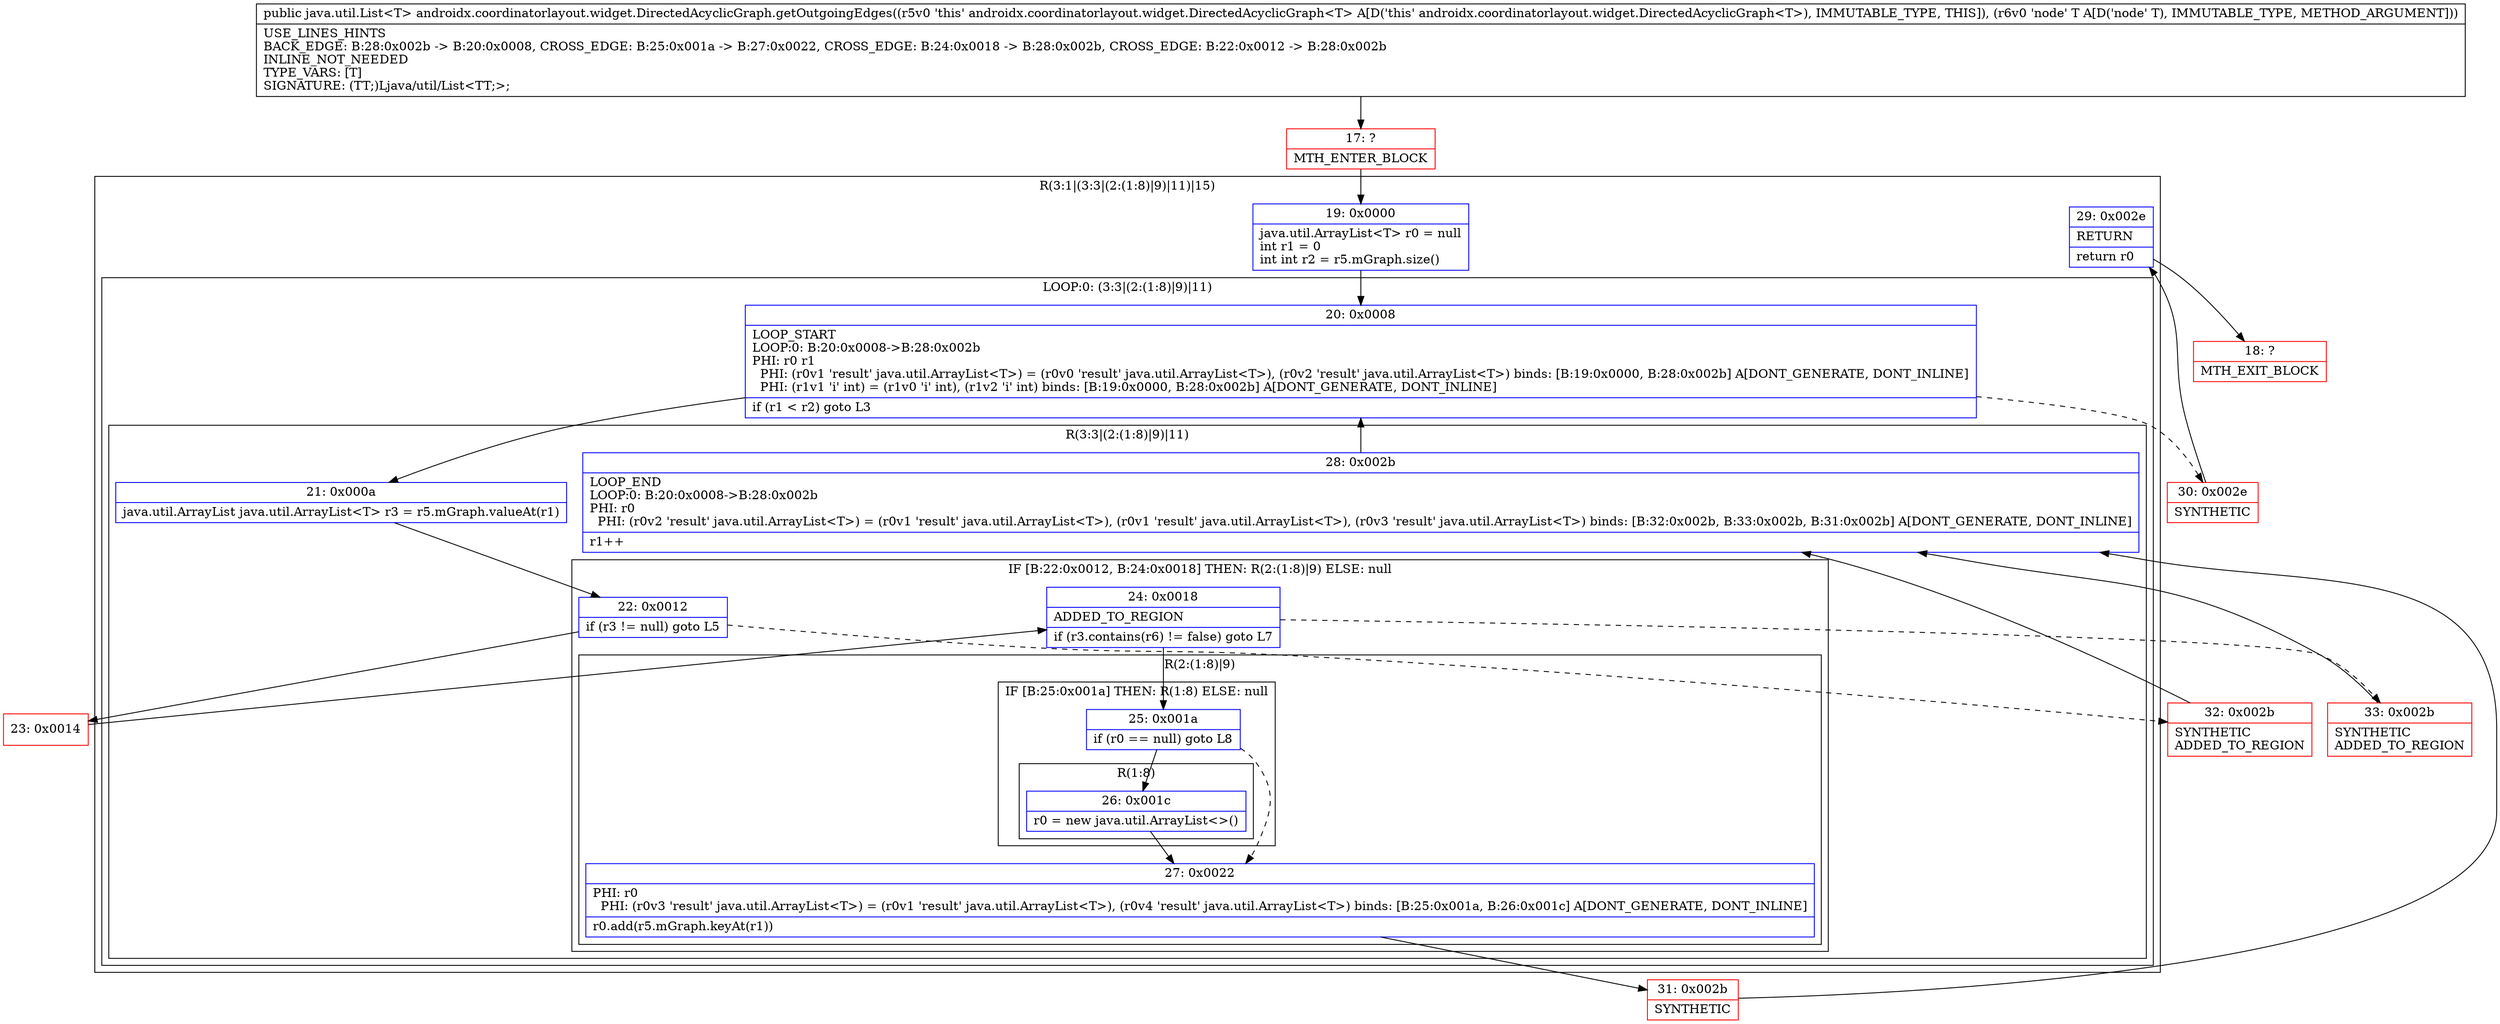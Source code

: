 digraph "CFG forandroidx.coordinatorlayout.widget.DirectedAcyclicGraph.getOutgoingEdges(Ljava\/lang\/Object;)Ljava\/util\/List;" {
subgraph cluster_Region_911314245 {
label = "R(3:1|(3:3|(2:(1:8)|9)|11)|15)";
node [shape=record,color=blue];
Node_19 [shape=record,label="{19\:\ 0x0000|java.util.ArrayList\<T\> r0 = null\lint r1 = 0\lint int r2 = r5.mGraph.size()\l}"];
subgraph cluster_LoopRegion_148918646 {
label = "LOOP:0: (3:3|(2:(1:8)|9)|11)";
node [shape=record,color=blue];
Node_20 [shape=record,label="{20\:\ 0x0008|LOOP_START\lLOOP:0: B:20:0x0008\-\>B:28:0x002b\lPHI: r0 r1 \l  PHI: (r0v1 'result' java.util.ArrayList\<T\>) = (r0v0 'result' java.util.ArrayList\<T\>), (r0v2 'result' java.util.ArrayList\<T\>) binds: [B:19:0x0000, B:28:0x002b] A[DONT_GENERATE, DONT_INLINE]\l  PHI: (r1v1 'i' int) = (r1v0 'i' int), (r1v2 'i' int) binds: [B:19:0x0000, B:28:0x002b] A[DONT_GENERATE, DONT_INLINE]\l|if (r1 \< r2) goto L3\l}"];
subgraph cluster_Region_678969710 {
label = "R(3:3|(2:(1:8)|9)|11)";
node [shape=record,color=blue];
Node_21 [shape=record,label="{21\:\ 0x000a|java.util.ArrayList java.util.ArrayList\<T\> r3 = r5.mGraph.valueAt(r1)\l}"];
subgraph cluster_IfRegion_2017488022 {
label = "IF [B:22:0x0012, B:24:0x0018] THEN: R(2:(1:8)|9) ELSE: null";
node [shape=record,color=blue];
Node_22 [shape=record,label="{22\:\ 0x0012|if (r3 != null) goto L5\l}"];
Node_24 [shape=record,label="{24\:\ 0x0018|ADDED_TO_REGION\l|if (r3.contains(r6) != false) goto L7\l}"];
subgraph cluster_Region_845273562 {
label = "R(2:(1:8)|9)";
node [shape=record,color=blue];
subgraph cluster_IfRegion_531228711 {
label = "IF [B:25:0x001a] THEN: R(1:8) ELSE: null";
node [shape=record,color=blue];
Node_25 [shape=record,label="{25\:\ 0x001a|if (r0 == null) goto L8\l}"];
subgraph cluster_Region_707871021 {
label = "R(1:8)";
node [shape=record,color=blue];
Node_26 [shape=record,label="{26\:\ 0x001c|r0 = new java.util.ArrayList\<\>()\l}"];
}
}
Node_27 [shape=record,label="{27\:\ 0x0022|PHI: r0 \l  PHI: (r0v3 'result' java.util.ArrayList\<T\>) = (r0v1 'result' java.util.ArrayList\<T\>), (r0v4 'result' java.util.ArrayList\<T\>) binds: [B:25:0x001a, B:26:0x001c] A[DONT_GENERATE, DONT_INLINE]\l|r0.add(r5.mGraph.keyAt(r1))\l}"];
}
}
Node_28 [shape=record,label="{28\:\ 0x002b|LOOP_END\lLOOP:0: B:20:0x0008\-\>B:28:0x002b\lPHI: r0 \l  PHI: (r0v2 'result' java.util.ArrayList\<T\>) = (r0v1 'result' java.util.ArrayList\<T\>), (r0v1 'result' java.util.ArrayList\<T\>), (r0v3 'result' java.util.ArrayList\<T\>) binds: [B:32:0x002b, B:33:0x002b, B:31:0x002b] A[DONT_GENERATE, DONT_INLINE]\l|r1++\l}"];
}
}
Node_29 [shape=record,label="{29\:\ 0x002e|RETURN\l|return r0\l}"];
}
Node_17 [shape=record,color=red,label="{17\:\ ?|MTH_ENTER_BLOCK\l}"];
Node_23 [shape=record,color=red,label="{23\:\ 0x0014}"];
Node_31 [shape=record,color=red,label="{31\:\ 0x002b|SYNTHETIC\l}"];
Node_33 [shape=record,color=red,label="{33\:\ 0x002b|SYNTHETIC\lADDED_TO_REGION\l}"];
Node_32 [shape=record,color=red,label="{32\:\ 0x002b|SYNTHETIC\lADDED_TO_REGION\l}"];
Node_30 [shape=record,color=red,label="{30\:\ 0x002e|SYNTHETIC\l}"];
Node_18 [shape=record,color=red,label="{18\:\ ?|MTH_EXIT_BLOCK\l}"];
MethodNode[shape=record,label="{public java.util.List\<T\> androidx.coordinatorlayout.widget.DirectedAcyclicGraph.getOutgoingEdges((r5v0 'this' androidx.coordinatorlayout.widget.DirectedAcyclicGraph\<T\> A[D('this' androidx.coordinatorlayout.widget.DirectedAcyclicGraph\<T\>), IMMUTABLE_TYPE, THIS]), (r6v0 'node' T A[D('node' T), IMMUTABLE_TYPE, METHOD_ARGUMENT]))  | USE_LINES_HINTS\lBACK_EDGE: B:28:0x002b \-\> B:20:0x0008, CROSS_EDGE: B:25:0x001a \-\> B:27:0x0022, CROSS_EDGE: B:24:0x0018 \-\> B:28:0x002b, CROSS_EDGE: B:22:0x0012 \-\> B:28:0x002b\lINLINE_NOT_NEEDED\lTYPE_VARS: [T]\lSIGNATURE: (TT;)Ljava\/util\/List\<TT;\>;\l}"];
MethodNode -> Node_17;Node_19 -> Node_20;
Node_20 -> Node_21;
Node_20 -> Node_30[style=dashed];
Node_21 -> Node_22;
Node_22 -> Node_23;
Node_22 -> Node_32[style=dashed];
Node_24 -> Node_25;
Node_24 -> Node_33[style=dashed];
Node_25 -> Node_26;
Node_25 -> Node_27[style=dashed];
Node_26 -> Node_27;
Node_27 -> Node_31;
Node_28 -> Node_20;
Node_29 -> Node_18;
Node_17 -> Node_19;
Node_23 -> Node_24;
Node_31 -> Node_28;
Node_33 -> Node_28;
Node_32 -> Node_28;
Node_30 -> Node_29;
}

